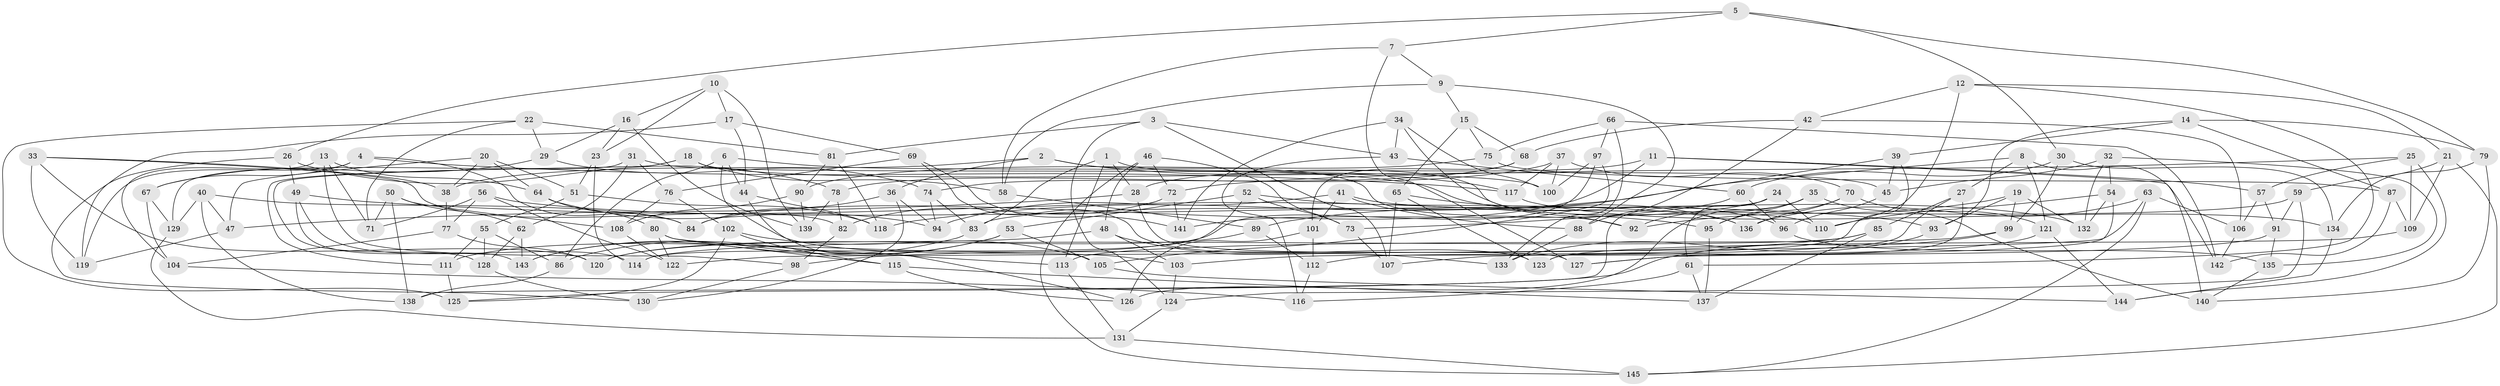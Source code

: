 // coarse degree distribution, {8: 0.06944444444444445, 6: 0.2638888888888889, 5: 0.09722222222222222, 9: 0.05555555555555555, 14: 0.013888888888888888, 10: 0.013888888888888888, 4: 0.4305555555555556, 11: 0.027777777777777776, 12: 0.013888888888888888, 3: 0.013888888888888888}
// Generated by graph-tools (version 1.1) at 2025/20/03/04/25 18:20:43]
// undirected, 145 vertices, 290 edges
graph export_dot {
graph [start="1"]
  node [color=gray90,style=filled];
  1;
  2;
  3;
  4;
  5;
  6;
  7;
  8;
  9;
  10;
  11;
  12;
  13;
  14;
  15;
  16;
  17;
  18;
  19;
  20;
  21;
  22;
  23;
  24;
  25;
  26;
  27;
  28;
  29;
  30;
  31;
  32;
  33;
  34;
  35;
  36;
  37;
  38;
  39;
  40;
  41;
  42;
  43;
  44;
  45;
  46;
  47;
  48;
  49;
  50;
  51;
  52;
  53;
  54;
  55;
  56;
  57;
  58;
  59;
  60;
  61;
  62;
  63;
  64;
  65;
  66;
  67;
  68;
  69;
  70;
  71;
  72;
  73;
  74;
  75;
  76;
  77;
  78;
  79;
  80;
  81;
  82;
  83;
  84;
  85;
  86;
  87;
  88;
  89;
  90;
  91;
  92;
  93;
  94;
  95;
  96;
  97;
  98;
  99;
  100;
  101;
  102;
  103;
  104;
  105;
  106;
  107;
  108;
  109;
  110;
  111;
  112;
  113;
  114;
  115;
  116;
  117;
  118;
  119;
  120;
  121;
  122;
  123;
  124;
  125;
  126;
  127;
  128;
  129;
  130;
  131;
  132;
  133;
  134;
  135;
  136;
  137;
  138;
  139;
  140;
  141;
  142;
  143;
  144;
  145;
  1 -- 110;
  1 -- 83;
  1 -- 28;
  1 -- 113;
  2 -- 38;
  2 -- 36;
  2 -- 92;
  2 -- 117;
  3 -- 107;
  3 -- 124;
  3 -- 43;
  3 -- 81;
  4 -- 119;
  4 -- 117;
  4 -- 67;
  4 -- 84;
  5 -- 26;
  5 -- 7;
  5 -- 30;
  5 -- 79;
  6 -- 103;
  6 -- 86;
  6 -- 96;
  6 -- 44;
  7 -- 58;
  7 -- 127;
  7 -- 9;
  8 -- 121;
  8 -- 27;
  8 -- 118;
  8 -- 140;
  9 -- 88;
  9 -- 58;
  9 -- 15;
  10 -- 16;
  10 -- 17;
  10 -- 23;
  10 -- 139;
  11 -- 142;
  11 -- 28;
  11 -- 57;
  11 -- 84;
  12 -- 110;
  12 -- 61;
  12 -- 42;
  12 -- 21;
  13 -- 71;
  13 -- 64;
  13 -- 98;
  13 -- 104;
  14 -- 87;
  14 -- 93;
  14 -- 79;
  14 -- 39;
  15 -- 65;
  15 -- 75;
  15 -- 68;
  16 -- 23;
  16 -- 29;
  16 -- 139;
  17 -- 44;
  17 -- 69;
  17 -- 119;
  18 -- 128;
  18 -- 58;
  18 -- 111;
  18 -- 45;
  19 -- 92;
  19 -- 99;
  19 -- 93;
  19 -- 132;
  20 -- 64;
  20 -- 47;
  20 -- 51;
  20 -- 38;
  21 -- 145;
  21 -- 59;
  21 -- 109;
  22 -- 71;
  22 -- 29;
  22 -- 81;
  22 -- 125;
  23 -- 114;
  23 -- 51;
  24 -- 110;
  24 -- 138;
  24 -- 141;
  24 -- 61;
  25 -- 144;
  25 -- 57;
  25 -- 109;
  25 -- 72;
  26 -- 49;
  26 -- 130;
  26 -- 78;
  27 -- 123;
  27 -- 107;
  27 -- 85;
  28 -- 47;
  28 -- 127;
  29 -- 74;
  29 -- 67;
  30 -- 99;
  30 -- 134;
  30 -- 60;
  31 -- 129;
  31 -- 76;
  31 -- 62;
  31 -- 100;
  32 -- 54;
  32 -- 135;
  32 -- 45;
  32 -- 132;
  33 -- 38;
  33 -- 82;
  33 -- 119;
  33 -- 120;
  34 -- 43;
  34 -- 141;
  34 -- 92;
  34 -- 100;
  35 -- 95;
  35 -- 92;
  35 -- 140;
  35 -- 126;
  36 -- 94;
  36 -- 130;
  36 -- 84;
  37 -- 117;
  37 -- 70;
  37 -- 78;
  37 -- 100;
  38 -- 77;
  39 -- 112;
  39 -- 89;
  39 -- 45;
  40 -- 138;
  40 -- 84;
  40 -- 47;
  40 -- 129;
  41 -- 101;
  41 -- 132;
  41 -- 88;
  41 -- 94;
  42 -- 106;
  42 -- 68;
  42 -- 88;
  43 -- 116;
  43 -- 60;
  44 -- 126;
  44 -- 118;
  45 -- 96;
  46 -- 145;
  46 -- 72;
  46 -- 73;
  46 -- 48;
  47 -- 119;
  48 -- 133;
  48 -- 103;
  48 -- 120;
  49 -- 114;
  49 -- 95;
  49 -- 143;
  50 -- 62;
  50 -- 71;
  50 -- 138;
  50 -- 108;
  51 -- 118;
  51 -- 55;
  52 -- 114;
  52 -- 73;
  52 -- 53;
  52 -- 136;
  53 -- 143;
  53 -- 105;
  53 -- 86;
  54 -- 110;
  54 -- 132;
  54 -- 127;
  55 -- 128;
  55 -- 86;
  55 -- 111;
  56 -- 122;
  56 -- 71;
  56 -- 77;
  56 -- 93;
  57 -- 91;
  57 -- 106;
  58 -- 89;
  59 -- 91;
  59 -- 83;
  59 -- 124;
  60 -- 96;
  60 -- 73;
  61 -- 116;
  61 -- 137;
  62 -- 143;
  62 -- 128;
  63 -- 106;
  63 -- 145;
  63 -- 136;
  63 -- 122;
  64 -- 80;
  64 -- 94;
  65 -- 123;
  65 -- 107;
  65 -- 136;
  66 -- 75;
  66 -- 97;
  66 -- 133;
  66 -- 142;
  67 -- 104;
  67 -- 129;
  68 -- 74;
  68 -- 101;
  69 -- 123;
  69 -- 76;
  69 -- 141;
  70 -- 136;
  70 -- 95;
  70 -- 121;
  72 -- 141;
  72 -- 82;
  73 -- 107;
  74 -- 94;
  74 -- 83;
  75 -- 87;
  75 -- 90;
  76 -- 108;
  76 -- 102;
  77 -- 120;
  77 -- 104;
  78 -- 82;
  78 -- 139;
  79 -- 140;
  79 -- 134;
  80 -- 113;
  80 -- 122;
  80 -- 115;
  81 -- 90;
  81 -- 118;
  82 -- 98;
  83 -- 143;
  85 -- 98;
  85 -- 114;
  85 -- 137;
  86 -- 138;
  87 -- 142;
  87 -- 109;
  88 -- 133;
  89 -- 112;
  89 -- 120;
  90 -- 108;
  90 -- 139;
  91 -- 103;
  91 -- 135;
  93 -- 133;
  95 -- 137;
  96 -- 135;
  97 -- 100;
  97 -- 111;
  97 -- 105;
  98 -- 130;
  99 -- 113;
  99 -- 125;
  101 -- 112;
  101 -- 126;
  102 -- 105;
  102 -- 125;
  102 -- 115;
  103 -- 124;
  104 -- 116;
  105 -- 144;
  106 -- 142;
  108 -- 122;
  109 -- 123;
  111 -- 125;
  112 -- 116;
  113 -- 131;
  115 -- 126;
  115 -- 137;
  117 -- 134;
  121 -- 127;
  121 -- 144;
  124 -- 131;
  128 -- 130;
  129 -- 131;
  131 -- 145;
  134 -- 144;
  135 -- 140;
}
